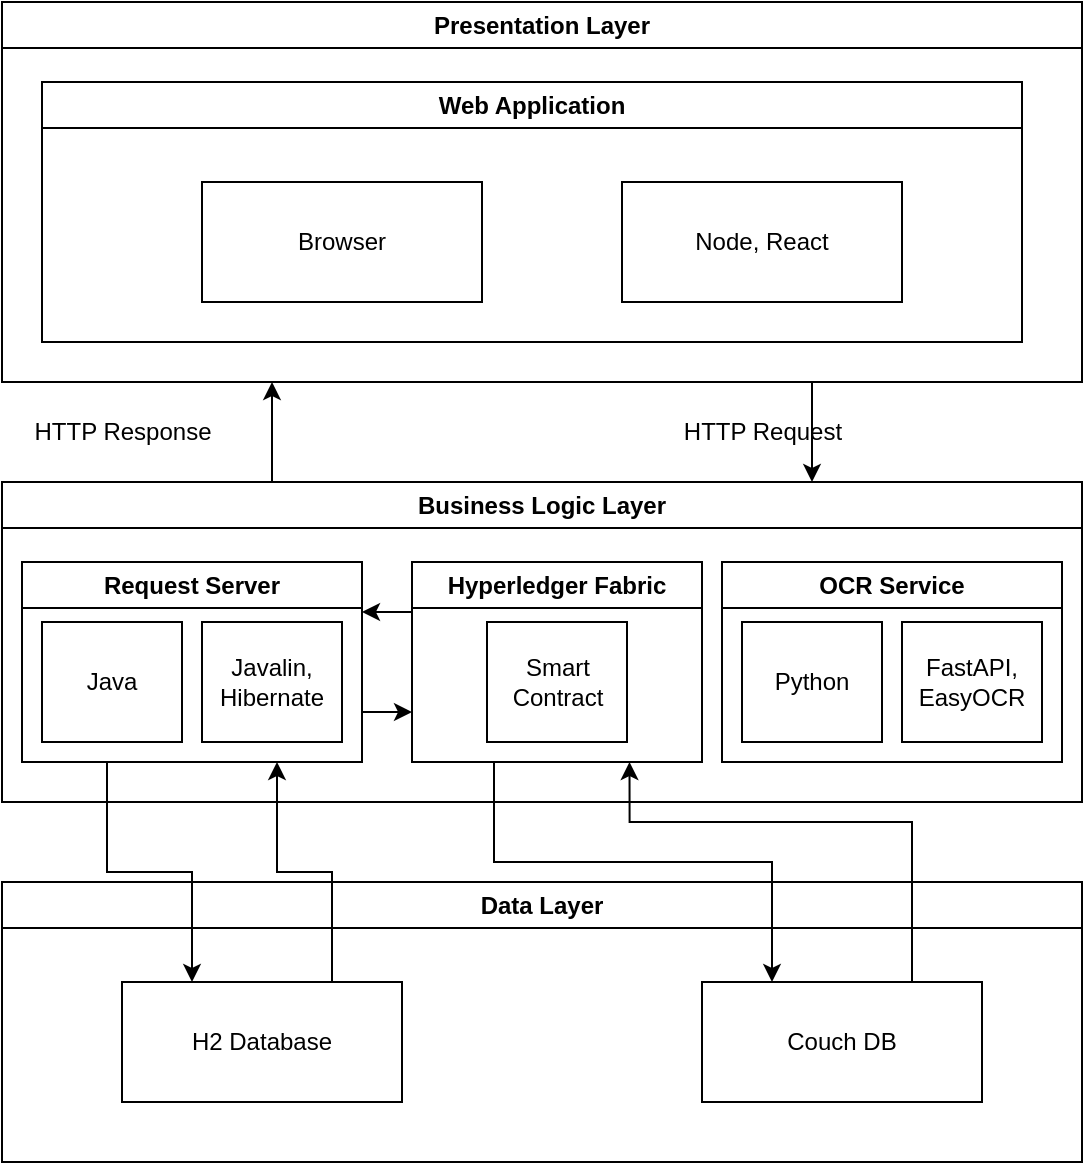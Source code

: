 <mxfile version="20.6.2" type="device"><diagram id="ZHIemmRzOXcmlHz-k5v7" name="Page-1"><mxGraphModel dx="1422" dy="724" grid="1" gridSize="10" guides="1" tooltips="1" connect="1" arrows="1" fold="1" page="1" pageScale="1" pageWidth="850" pageHeight="1100" math="0" shadow="0"><root><mxCell id="0"/><mxCell id="1" parent="0"/><mxCell id="pnK3DQYkaeCw8twQbr_5-12" style="edgeStyle=orthogonalEdgeStyle;rounded=0;orthogonalLoop=1;jettySize=auto;html=1;exitX=0.75;exitY=1;exitDx=0;exitDy=0;entryX=0.75;entryY=0;entryDx=0;entryDy=0;" edge="1" parent="1" source="pnK3DQYkaeCw8twQbr_5-1" target="pnK3DQYkaeCw8twQbr_5-10"><mxGeometry relative="1" as="geometry"/></mxCell><mxCell id="pnK3DQYkaeCw8twQbr_5-1" value="Presentation Layer" style="swimlane;whiteSpace=wrap;html=1;" vertex="1" parent="1"><mxGeometry x="220" y="180" width="540" height="190" as="geometry"/></mxCell><mxCell id="pnK3DQYkaeCw8twQbr_5-3" value="Web Application" style="swimlane;whiteSpace=wrap;html=1;" vertex="1" parent="pnK3DQYkaeCw8twQbr_5-1"><mxGeometry x="20" y="40" width="490" height="130" as="geometry"/></mxCell><mxCell id="pnK3DQYkaeCw8twQbr_5-4" value="Browser" style="rounded=0;whiteSpace=wrap;html=1;" vertex="1" parent="pnK3DQYkaeCw8twQbr_5-3"><mxGeometry x="80" y="50" width="140" height="60" as="geometry"/></mxCell><mxCell id="pnK3DQYkaeCw8twQbr_5-5" value="Node, React" style="rounded=0;whiteSpace=wrap;html=1;" vertex="1" parent="pnK3DQYkaeCw8twQbr_5-3"><mxGeometry x="290" y="50" width="140" height="60" as="geometry"/></mxCell><mxCell id="pnK3DQYkaeCw8twQbr_5-11" style="edgeStyle=orthogonalEdgeStyle;rounded=0;orthogonalLoop=1;jettySize=auto;html=1;exitX=0.25;exitY=0;exitDx=0;exitDy=0;entryX=0.25;entryY=1;entryDx=0;entryDy=0;" edge="1" parent="1" source="pnK3DQYkaeCw8twQbr_5-10" target="pnK3DQYkaeCw8twQbr_5-1"><mxGeometry relative="1" as="geometry"/></mxCell><mxCell id="pnK3DQYkaeCw8twQbr_5-10" value="Business Logic Layer" style="swimlane;whiteSpace=wrap;html=1;" vertex="1" parent="1"><mxGeometry x="220" y="420" width="540" height="160" as="geometry"/></mxCell><mxCell id="pnK3DQYkaeCw8twQbr_5-35" style="edgeStyle=orthogonalEdgeStyle;rounded=0;orthogonalLoop=1;jettySize=auto;html=1;exitX=1;exitY=0.75;exitDx=0;exitDy=0;entryX=0;entryY=0.75;entryDx=0;entryDy=0;" edge="1" parent="pnK3DQYkaeCw8twQbr_5-10" source="pnK3DQYkaeCw8twQbr_5-20" target="pnK3DQYkaeCw8twQbr_5-30"><mxGeometry relative="1" as="geometry"/></mxCell><mxCell id="pnK3DQYkaeCw8twQbr_5-20" value="Request Server" style="swimlane;whiteSpace=wrap;html=1;" vertex="1" parent="pnK3DQYkaeCw8twQbr_5-10"><mxGeometry x="10" y="40" width="170" height="100" as="geometry"/></mxCell><mxCell id="pnK3DQYkaeCw8twQbr_5-26" value="Java" style="rounded=0;whiteSpace=wrap;html=1;" vertex="1" parent="pnK3DQYkaeCw8twQbr_5-20"><mxGeometry x="10" y="30" width="70" height="60" as="geometry"/></mxCell><mxCell id="pnK3DQYkaeCw8twQbr_5-27" value="Javalin,&lt;br&gt;Hibernate" style="rounded=0;whiteSpace=wrap;html=1;" vertex="1" parent="pnK3DQYkaeCw8twQbr_5-20"><mxGeometry x="90" y="30" width="70" height="60" as="geometry"/></mxCell><mxCell id="pnK3DQYkaeCw8twQbr_5-21" value="OCR Service" style="swimlane;whiteSpace=wrap;html=1;" vertex="1" parent="pnK3DQYkaeCw8twQbr_5-10"><mxGeometry x="360" y="40" width="170" height="100" as="geometry"/></mxCell><mxCell id="pnK3DQYkaeCw8twQbr_5-22" value="Python" style="rounded=0;whiteSpace=wrap;html=1;" vertex="1" parent="pnK3DQYkaeCw8twQbr_5-21"><mxGeometry x="10" y="30" width="70" height="60" as="geometry"/></mxCell><mxCell id="pnK3DQYkaeCw8twQbr_5-23" value="FastAPI,&lt;br&gt;EasyOCR" style="rounded=0;whiteSpace=wrap;html=1;" vertex="1" parent="pnK3DQYkaeCw8twQbr_5-21"><mxGeometry x="90" y="30" width="70" height="60" as="geometry"/></mxCell><mxCell id="pnK3DQYkaeCw8twQbr_5-34" style="edgeStyle=orthogonalEdgeStyle;rounded=0;orthogonalLoop=1;jettySize=auto;html=1;exitX=0;exitY=0.25;exitDx=0;exitDy=0;entryX=1;entryY=0.25;entryDx=0;entryDy=0;" edge="1" parent="pnK3DQYkaeCw8twQbr_5-10" source="pnK3DQYkaeCw8twQbr_5-30" target="pnK3DQYkaeCw8twQbr_5-20"><mxGeometry relative="1" as="geometry"/></mxCell><mxCell id="pnK3DQYkaeCw8twQbr_5-30" value="Hyperledger Fabric" style="swimlane;whiteSpace=wrap;html=1;" vertex="1" parent="pnK3DQYkaeCw8twQbr_5-10"><mxGeometry x="205" y="40" width="145" height="100" as="geometry"/></mxCell><mxCell id="pnK3DQYkaeCw8twQbr_5-33" value="Smart Contract" style="rounded=0;whiteSpace=wrap;html=1;" vertex="1" parent="pnK3DQYkaeCw8twQbr_5-30"><mxGeometry x="37.5" y="30" width="70" height="60" as="geometry"/></mxCell><mxCell id="pnK3DQYkaeCw8twQbr_5-13" value="HTTP Request" style="text;html=1;align=center;verticalAlign=middle;resizable=0;points=[];autosize=1;strokeColor=none;fillColor=none;" vertex="1" parent="1"><mxGeometry x="550" y="380" width="100" height="30" as="geometry"/></mxCell><mxCell id="pnK3DQYkaeCw8twQbr_5-14" value="HTTP Response" style="text;html=1;align=center;verticalAlign=middle;resizable=0;points=[];autosize=1;strokeColor=none;fillColor=none;" vertex="1" parent="1"><mxGeometry x="225" y="380" width="110" height="30" as="geometry"/></mxCell><mxCell id="pnK3DQYkaeCw8twQbr_5-16" value="Data Layer" style="swimlane;whiteSpace=wrap;html=1;" vertex="1" parent="1"><mxGeometry x="220" y="620" width="540" height="140" as="geometry"/></mxCell><mxCell id="pnK3DQYkaeCw8twQbr_5-18" value="H2 Database" style="rounded=0;whiteSpace=wrap;html=1;" vertex="1" parent="pnK3DQYkaeCw8twQbr_5-16"><mxGeometry x="60" y="50" width="140" height="60" as="geometry"/></mxCell><mxCell id="pnK3DQYkaeCw8twQbr_5-19" value="Couch DB" style="rounded=0;whiteSpace=wrap;html=1;" vertex="1" parent="pnK3DQYkaeCw8twQbr_5-16"><mxGeometry x="350" y="50" width="140" height="60" as="geometry"/></mxCell><mxCell id="pnK3DQYkaeCw8twQbr_5-24" style="edgeStyle=orthogonalEdgeStyle;rounded=0;orthogonalLoop=1;jettySize=auto;html=1;exitX=0.25;exitY=1;exitDx=0;exitDy=0;entryX=0.25;entryY=0;entryDx=0;entryDy=0;" edge="1" parent="1" source="pnK3DQYkaeCw8twQbr_5-20" target="pnK3DQYkaeCw8twQbr_5-18"><mxGeometry relative="1" as="geometry"/></mxCell><mxCell id="pnK3DQYkaeCw8twQbr_5-28" style="edgeStyle=orthogonalEdgeStyle;rounded=0;orthogonalLoop=1;jettySize=auto;html=1;exitX=0.75;exitY=0;exitDx=0;exitDy=0;entryX=0.75;entryY=1;entryDx=0;entryDy=0;" edge="1" parent="1" source="pnK3DQYkaeCw8twQbr_5-18" target="pnK3DQYkaeCw8twQbr_5-20"><mxGeometry relative="1" as="geometry"/></mxCell><mxCell id="pnK3DQYkaeCw8twQbr_5-36" style="edgeStyle=orthogonalEdgeStyle;rounded=0;orthogonalLoop=1;jettySize=auto;html=1;exitX=0.25;exitY=1;exitDx=0;exitDy=0;entryX=0.25;entryY=0;entryDx=0;entryDy=0;" edge="1" parent="1" source="pnK3DQYkaeCw8twQbr_5-30" target="pnK3DQYkaeCw8twQbr_5-19"><mxGeometry relative="1" as="geometry"><Array as="points"><mxPoint x="466" y="610"/><mxPoint x="605" y="610"/></Array></mxGeometry></mxCell><mxCell id="pnK3DQYkaeCw8twQbr_5-37" style="edgeStyle=orthogonalEdgeStyle;rounded=0;orthogonalLoop=1;jettySize=auto;html=1;exitX=0.75;exitY=0;exitDx=0;exitDy=0;entryX=0.75;entryY=1;entryDx=0;entryDy=0;" edge="1" parent="1" source="pnK3DQYkaeCw8twQbr_5-19" target="pnK3DQYkaeCw8twQbr_5-30"><mxGeometry relative="1" as="geometry"><Array as="points"><mxPoint x="675" y="590"/><mxPoint x="534" y="590"/></Array></mxGeometry></mxCell></root></mxGraphModel></diagram></mxfile>